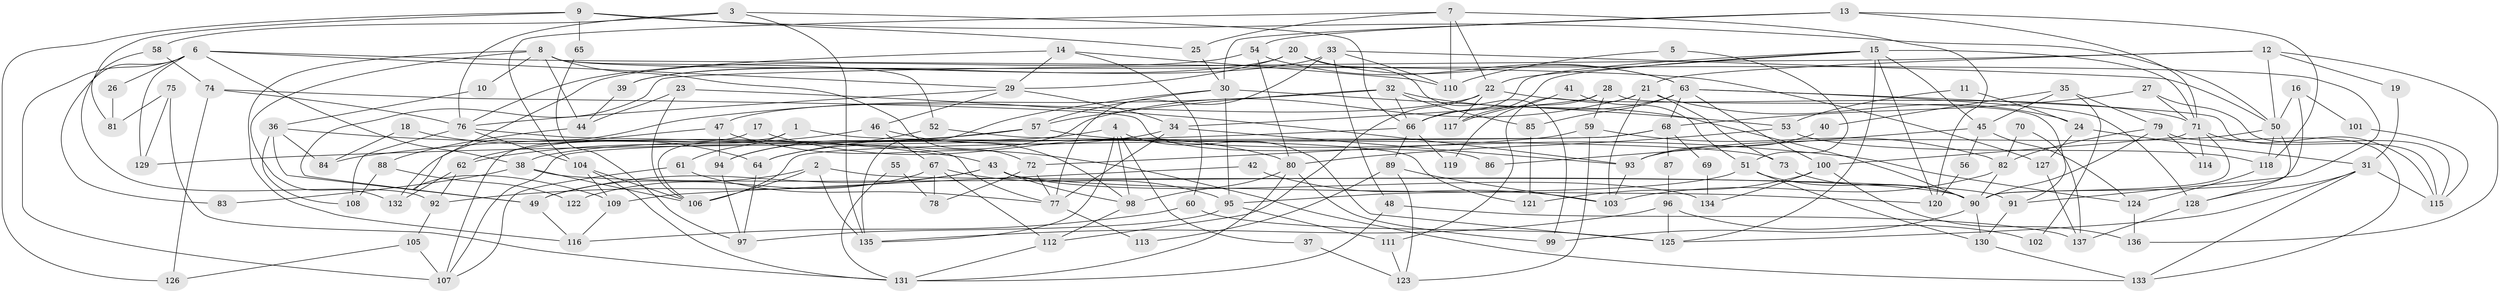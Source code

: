 // coarse degree distribution, {9: 0.08928571428571429, 7: 0.10714285714285714, 8: 0.10714285714285714, 15: 0.017857142857142856, 13: 0.03571428571428571, 5: 0.08928571428571429, 14: 0.03571428571428571, 4: 0.10714285714285714, 6: 0.08928571428571429, 16: 0.017857142857142856, 3: 0.16071428571428573, 2: 0.125, 10: 0.017857142857142856}
// Generated by graph-tools (version 1.1) at 2025/51/03/04/25 22:51:16]
// undirected, 137 vertices, 274 edges
graph export_dot {
  node [color=gray90,style=filled];
  1;
  2;
  3;
  4;
  5;
  6;
  7;
  8;
  9;
  10;
  11;
  12;
  13;
  14;
  15;
  16;
  17;
  18;
  19;
  20;
  21;
  22;
  23;
  24;
  25;
  26;
  27;
  28;
  29;
  30;
  31;
  32;
  33;
  34;
  35;
  36;
  37;
  38;
  39;
  40;
  41;
  42;
  43;
  44;
  45;
  46;
  47;
  48;
  49;
  50;
  51;
  52;
  53;
  54;
  55;
  56;
  57;
  58;
  59;
  60;
  61;
  62;
  63;
  64;
  65;
  66;
  67;
  68;
  69;
  70;
  71;
  72;
  73;
  74;
  75;
  76;
  77;
  78;
  79;
  80;
  81;
  82;
  83;
  84;
  85;
  86;
  87;
  88;
  89;
  90;
  91;
  92;
  93;
  94;
  95;
  96;
  97;
  98;
  99;
  100;
  101;
  102;
  103;
  104;
  105;
  106;
  107;
  108;
  109;
  110;
  111;
  112;
  113;
  114;
  115;
  116;
  117;
  118;
  119;
  120;
  121;
  122;
  123;
  124;
  125;
  126;
  127;
  128;
  129;
  130;
  131;
  132;
  133;
  134;
  135;
  136;
  137;
  1 -- 61;
  1 -- 106;
  1 -- 73;
  2 -- 106;
  2 -- 91;
  2 -- 49;
  2 -- 135;
  3 -- 135;
  3 -- 76;
  3 -- 58;
  3 -- 66;
  4 -- 98;
  4 -- 38;
  4 -- 37;
  4 -- 125;
  4 -- 135;
  5 -- 51;
  5 -- 110;
  6 -- 107;
  6 -- 38;
  6 -- 26;
  6 -- 29;
  6 -- 83;
  6 -- 127;
  6 -- 129;
  7 -- 120;
  7 -- 22;
  7 -- 25;
  7 -- 104;
  7 -- 110;
  8 -- 44;
  8 -- 132;
  8 -- 10;
  8 -- 52;
  8 -- 72;
  8 -- 91;
  8 -- 116;
  9 -- 25;
  9 -- 50;
  9 -- 65;
  9 -- 81;
  9 -- 126;
  10 -- 36;
  11 -- 53;
  11 -- 24;
  12 -- 21;
  12 -- 49;
  12 -- 19;
  12 -- 50;
  12 -- 136;
  13 -- 30;
  13 -- 71;
  13 -- 54;
  13 -- 118;
  14 -- 110;
  14 -- 29;
  14 -- 60;
  14 -- 76;
  15 -- 66;
  15 -- 22;
  15 -- 45;
  15 -- 71;
  15 -- 117;
  15 -- 120;
  15 -- 125;
  16 -- 50;
  16 -- 90;
  16 -- 101;
  17 -- 80;
  17 -- 107;
  18 -- 84;
  18 -- 64;
  19 -- 31;
  20 -- 29;
  20 -- 63;
  20 -- 39;
  20 -- 99;
  21 -- 103;
  21 -- 73;
  21 -- 24;
  21 -- 64;
  21 -- 111;
  22 -- 47;
  22 -- 71;
  22 -- 112;
  22 -- 117;
  23 -- 106;
  23 -- 93;
  23 -- 44;
  24 -- 31;
  24 -- 127;
  25 -- 30;
  26 -- 81;
  27 -- 115;
  27 -- 71;
  27 -- 68;
  28 -- 34;
  28 -- 59;
  28 -- 91;
  28 -- 119;
  29 -- 76;
  29 -- 34;
  29 -- 46;
  30 -- 53;
  30 -- 135;
  30 -- 57;
  30 -- 95;
  31 -- 115;
  31 -- 125;
  31 -- 128;
  31 -- 133;
  32 -- 57;
  32 -- 90;
  32 -- 66;
  32 -- 85;
  32 -- 132;
  33 -- 50;
  33 -- 48;
  33 -- 39;
  33 -- 77;
  33 -- 110;
  34 -- 77;
  34 -- 64;
  34 -- 93;
  35 -- 45;
  35 -- 79;
  35 -- 40;
  35 -- 102;
  36 -- 43;
  36 -- 49;
  36 -- 84;
  36 -- 108;
  37 -- 123;
  38 -- 90;
  38 -- 106;
  38 -- 83;
  39 -- 44;
  40 -- 93;
  41 -- 117;
  41 -- 51;
  42 -- 109;
  42 -- 103;
  43 -- 98;
  43 -- 49;
  43 -- 92;
  43 -- 120;
  43 -- 134;
  44 -- 88;
  45 -- 124;
  45 -- 56;
  45 -- 86;
  46 -- 98;
  46 -- 62;
  46 -- 67;
  47 -- 133;
  47 -- 94;
  47 -- 62;
  48 -- 131;
  48 -- 137;
  49 -- 116;
  50 -- 128;
  50 -- 93;
  50 -- 118;
  51 -- 95;
  51 -- 130;
  51 -- 90;
  52 -- 94;
  52 -- 121;
  53 -- 118;
  53 -- 80;
  54 -- 109;
  54 -- 63;
  54 -- 80;
  55 -- 131;
  55 -- 78;
  56 -- 120;
  57 -- 124;
  57 -- 84;
  57 -- 94;
  58 -- 92;
  58 -- 74;
  59 -- 72;
  59 -- 82;
  59 -- 123;
  60 -- 125;
  60 -- 116;
  61 -- 107;
  61 -- 77;
  62 -- 92;
  62 -- 132;
  63 -- 66;
  63 -- 68;
  63 -- 85;
  63 -- 100;
  63 -- 115;
  63 -- 128;
  64 -- 97;
  65 -- 97;
  66 -- 89;
  66 -- 119;
  66 -- 129;
  67 -- 95;
  67 -- 78;
  67 -- 112;
  67 -- 122;
  68 -- 69;
  68 -- 87;
  68 -- 106;
  68 -- 107;
  69 -- 134;
  70 -- 137;
  70 -- 82;
  71 -- 100;
  71 -- 90;
  71 -- 114;
  71 -- 115;
  72 -- 77;
  72 -- 78;
  73 -- 90;
  74 -- 76;
  74 -- 86;
  74 -- 126;
  75 -- 129;
  75 -- 131;
  75 -- 81;
  76 -- 104;
  76 -- 77;
  76 -- 108;
  77 -- 113;
  79 -- 133;
  79 -- 90;
  79 -- 82;
  79 -- 114;
  80 -- 99;
  80 -- 98;
  80 -- 131;
  82 -- 90;
  82 -- 103;
  85 -- 121;
  87 -- 96;
  88 -- 108;
  88 -- 122;
  89 -- 103;
  89 -- 113;
  89 -- 123;
  90 -- 99;
  90 -- 130;
  91 -- 130;
  92 -- 105;
  93 -- 103;
  94 -- 97;
  95 -- 111;
  95 -- 97;
  96 -- 135;
  96 -- 125;
  96 -- 102;
  98 -- 112;
  100 -- 121;
  100 -- 134;
  100 -- 136;
  101 -- 115;
  104 -- 131;
  104 -- 106;
  104 -- 109;
  105 -- 126;
  105 -- 107;
  109 -- 116;
  111 -- 123;
  112 -- 131;
  118 -- 124;
  124 -- 136;
  127 -- 137;
  128 -- 137;
  130 -- 133;
}
